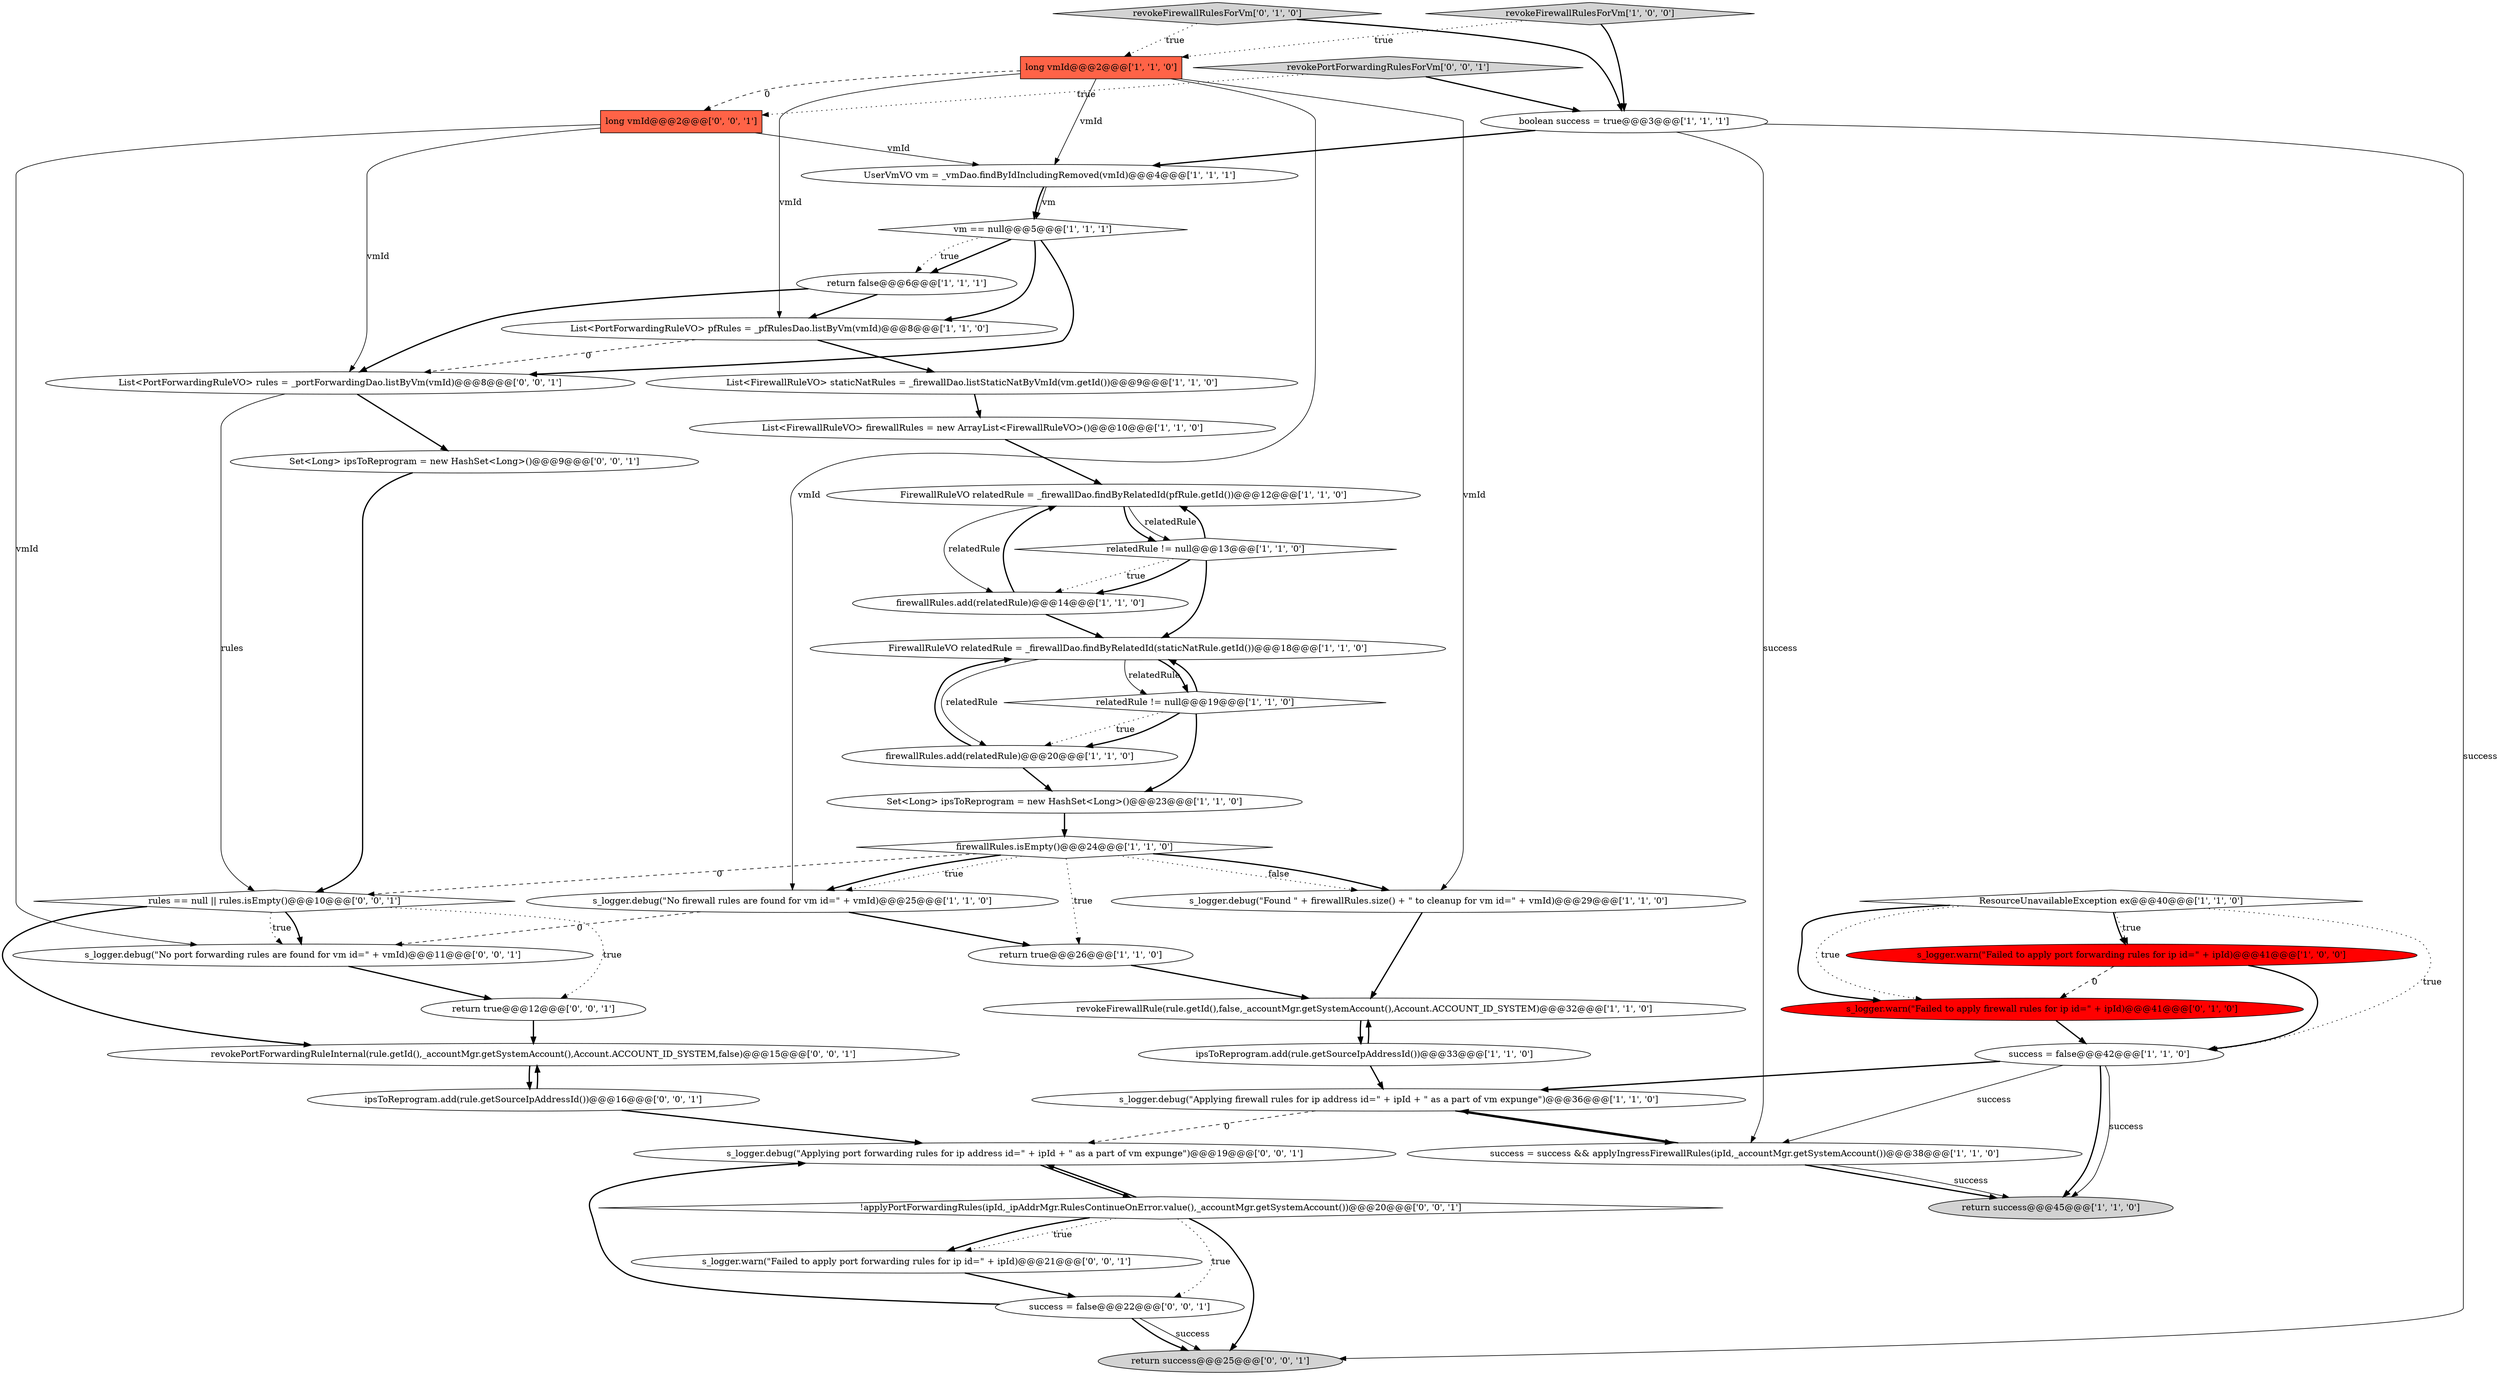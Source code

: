 digraph {
42 [style = filled, label = "List<PortForwardingRuleVO> rules = _portForwardingDao.listByVm(vmId)@@@8@@@['0', '0', '1']", fillcolor = white, shape = ellipse image = "AAA0AAABBB3BBB"];
20 [style = filled, label = "firewallRules.isEmpty()@@@24@@@['1', '1', '0']", fillcolor = white, shape = diamond image = "AAA0AAABBB1BBB"];
25 [style = filled, label = "List<FirewallRuleVO> firewallRules = new ArrayList<FirewallRuleVO>()@@@10@@@['1', '1', '0']", fillcolor = white, shape = ellipse image = "AAA0AAABBB1BBB"];
14 [style = filled, label = "ResourceUnavailableException ex@@@40@@@['1', '1', '0']", fillcolor = white, shape = diamond image = "AAA0AAABBB1BBB"];
26 [style = filled, label = "s_logger.debug(\"Applying firewall rules for ip address id=\" + ipId + \" as a part of vm expunge\")@@@36@@@['1', '1', '0']", fillcolor = white, shape = ellipse image = "AAA0AAABBB1BBB"];
31 [style = filled, label = "long vmId@@@2@@@['0', '0', '1']", fillcolor = tomato, shape = box image = "AAA0AAABBB3BBB"];
23 [style = filled, label = "s_logger.warn(\"Failed to apply port forwarding rules for ip id=\" + ipId)@@@41@@@['1', '0', '0']", fillcolor = red, shape = ellipse image = "AAA1AAABBB1BBB"];
15 [style = filled, label = "firewallRules.add(relatedRule)@@@20@@@['1', '1', '0']", fillcolor = white, shape = ellipse image = "AAA0AAABBB1BBB"];
7 [style = filled, label = "UserVmVO vm = _vmDao.findByIdIncludingRemoved(vmId)@@@4@@@['1', '1', '1']", fillcolor = white, shape = ellipse image = "AAA0AAABBB1BBB"];
9 [style = filled, label = "success = false@@@42@@@['1', '1', '0']", fillcolor = white, shape = ellipse image = "AAA0AAABBB1BBB"];
32 [style = filled, label = "rules == null || rules.isEmpty()@@@10@@@['0', '0', '1']", fillcolor = white, shape = diamond image = "AAA0AAABBB3BBB"];
34 [style = filled, label = "return success@@@25@@@['0', '0', '1']", fillcolor = lightgray, shape = ellipse image = "AAA0AAABBB3BBB"];
43 [style = filled, label = "ipsToReprogram.add(rule.getSourceIpAddressId())@@@16@@@['0', '0', '1']", fillcolor = white, shape = ellipse image = "AAA0AAABBB3BBB"];
33 [style = filled, label = "s_logger.warn(\"Failed to apply port forwarding rules for ip id=\" + ipId)@@@21@@@['0', '0', '1']", fillcolor = white, shape = ellipse image = "AAA0AAABBB3BBB"];
41 [style = filled, label = "s_logger.debug(\"Applying port forwarding rules for ip address id=\" + ipId + \" as a part of vm expunge\")@@@19@@@['0', '0', '1']", fillcolor = white, shape = ellipse image = "AAA0AAABBB3BBB"];
24 [style = filled, label = "FirewallRuleVO relatedRule = _firewallDao.findByRelatedId(staticNatRule.getId())@@@18@@@['1', '1', '0']", fillcolor = white, shape = ellipse image = "AAA0AAABBB1BBB"];
39 [style = filled, label = "revokePortForwardingRulesForVm['0', '0', '1']", fillcolor = lightgray, shape = diamond image = "AAA0AAABBB3BBB"];
40 [style = filled, label = "s_logger.debug(\"No port forwarding rules are found for vm id=\" + vmId)@@@11@@@['0', '0', '1']", fillcolor = white, shape = ellipse image = "AAA0AAABBB3BBB"];
12 [style = filled, label = "ipsToReprogram.add(rule.getSourceIpAddressId())@@@33@@@['1', '1', '0']", fillcolor = white, shape = ellipse image = "AAA0AAABBB1BBB"];
18 [style = filled, label = "boolean success = true@@@3@@@['1', '1', '1']", fillcolor = white, shape = ellipse image = "AAA0AAABBB1BBB"];
19 [style = filled, label = "success = success && applyIngressFirewallRules(ipId,_accountMgr.getSystemAccount())@@@38@@@['1', '1', '0']", fillcolor = white, shape = ellipse image = "AAA0AAABBB1BBB"];
16 [style = filled, label = "Set<Long> ipsToReprogram = new HashSet<Long>()@@@23@@@['1', '1', '0']", fillcolor = white, shape = ellipse image = "AAA0AAABBB1BBB"];
29 [style = filled, label = "revokeFirewallRulesForVm['0', '1', '0']", fillcolor = lightgray, shape = diamond image = "AAA0AAABBB2BBB"];
30 [style = filled, label = "revokePortForwardingRuleInternal(rule.getId(),_accountMgr.getSystemAccount(),Account.ACCOUNT_ID_SYSTEM,false)@@@15@@@['0', '0', '1']", fillcolor = white, shape = ellipse image = "AAA0AAABBB3BBB"];
22 [style = filled, label = "s_logger.debug(\"Found \" + firewallRules.size() + \" to cleanup for vm id=\" + vmId)@@@29@@@['1', '1', '0']", fillcolor = white, shape = ellipse image = "AAA0AAABBB1BBB"];
37 [style = filled, label = "return true@@@12@@@['0', '0', '1']", fillcolor = white, shape = ellipse image = "AAA0AAABBB3BBB"];
13 [style = filled, label = "vm == null@@@5@@@['1', '1', '1']", fillcolor = white, shape = diamond image = "AAA0AAABBB1BBB"];
2 [style = filled, label = "relatedRule != null@@@19@@@['1', '1', '0']", fillcolor = white, shape = diamond image = "AAA0AAABBB1BBB"];
4 [style = filled, label = "s_logger.debug(\"No firewall rules are found for vm id=\" + vmId)@@@25@@@['1', '1', '0']", fillcolor = white, shape = ellipse image = "AAA0AAABBB1BBB"];
36 [style = filled, label = "success = false@@@22@@@['0', '0', '1']", fillcolor = white, shape = ellipse image = "AAA0AAABBB3BBB"];
0 [style = filled, label = "List<PortForwardingRuleVO> pfRules = _pfRulesDao.listByVm(vmId)@@@8@@@['1', '1', '0']", fillcolor = white, shape = ellipse image = "AAA0AAABBB1BBB"];
8 [style = filled, label = "revokeFirewallRule(rule.getId(),false,_accountMgr.getSystemAccount(),Account.ACCOUNT_ID_SYSTEM)@@@32@@@['1', '1', '0']", fillcolor = white, shape = ellipse image = "AAA0AAABBB1BBB"];
27 [style = filled, label = "long vmId@@@2@@@['1', '1', '0']", fillcolor = tomato, shape = box image = "AAA0AAABBB1BBB"];
17 [style = filled, label = "FirewallRuleVO relatedRule = _firewallDao.findByRelatedId(pfRule.getId())@@@12@@@['1', '1', '0']", fillcolor = white, shape = ellipse image = "AAA0AAABBB1BBB"];
21 [style = filled, label = "relatedRule != null@@@13@@@['1', '1', '0']", fillcolor = white, shape = diamond image = "AAA0AAABBB1BBB"];
28 [style = filled, label = "s_logger.warn(\"Failed to apply firewall rules for ip id=\" + ipId)@@@41@@@['0', '1', '0']", fillcolor = red, shape = ellipse image = "AAA1AAABBB2BBB"];
5 [style = filled, label = "return success@@@45@@@['1', '1', '0']", fillcolor = lightgray, shape = ellipse image = "AAA0AAABBB1BBB"];
10 [style = filled, label = "revokeFirewallRulesForVm['1', '0', '0']", fillcolor = lightgray, shape = diamond image = "AAA0AAABBB1BBB"];
35 [style = filled, label = "!applyPortForwardingRules(ipId,_ipAddrMgr.RulesContinueOnError.value(),_accountMgr.getSystemAccount())@@@20@@@['0', '0', '1']", fillcolor = white, shape = diamond image = "AAA0AAABBB3BBB"];
1 [style = filled, label = "return true@@@26@@@['1', '1', '0']", fillcolor = white, shape = ellipse image = "AAA0AAABBB1BBB"];
38 [style = filled, label = "Set<Long> ipsToReprogram = new HashSet<Long>()@@@9@@@['0', '0', '1']", fillcolor = white, shape = ellipse image = "AAA0AAABBB3BBB"];
11 [style = filled, label = "return false@@@6@@@['1', '1', '1']", fillcolor = white, shape = ellipse image = "AAA0AAABBB1BBB"];
3 [style = filled, label = "List<FirewallRuleVO> staticNatRules = _firewallDao.listStaticNatByVmId(vm.getId())@@@9@@@['1', '1', '0']", fillcolor = white, shape = ellipse image = "AAA0AAABBB1BBB"];
6 [style = filled, label = "firewallRules.add(relatedRule)@@@14@@@['1', '1', '0']", fillcolor = white, shape = ellipse image = "AAA0AAABBB1BBB"];
35->41 [style = bold, label=""];
23->28 [style = dashed, label="0"];
2->15 [style = dotted, label="true"];
28->9 [style = bold, label=""];
14->28 [style = bold, label=""];
21->24 [style = bold, label=""];
29->18 [style = bold, label=""];
39->18 [style = bold, label=""];
22->8 [style = bold, label=""];
9->26 [style = bold, label=""];
19->5 [style = bold, label=""];
31->42 [style = solid, label="vmId"];
0->42 [style = dashed, label="0"];
2->15 [style = bold, label=""];
9->5 [style = bold, label=""];
32->37 [style = dotted, label="true"];
31->40 [style = solid, label="vmId"];
20->32 [style = dashed, label="0"];
2->24 [style = bold, label=""];
17->21 [style = bold, label=""];
40->37 [style = bold, label=""];
27->0 [style = solid, label="vmId"];
2->16 [style = bold, label=""];
0->3 [style = bold, label=""];
17->21 [style = solid, label="relatedRule"];
36->41 [style = bold, label=""];
27->7 [style = solid, label="vmId"];
18->19 [style = solid, label="success"];
35->33 [style = dotted, label="true"];
13->11 [style = bold, label=""];
18->34 [style = solid, label="success"];
38->32 [style = bold, label=""];
27->4 [style = solid, label="vmId"];
19->26 [style = bold, label=""];
36->34 [style = solid, label="success"];
9->5 [style = solid, label="success"];
33->36 [style = bold, label=""];
18->7 [style = bold, label=""];
35->34 [style = bold, label=""];
16->20 [style = bold, label=""];
42->38 [style = bold, label=""];
7->13 [style = solid, label="vm"];
13->0 [style = bold, label=""];
21->6 [style = dotted, label="true"];
6->17 [style = bold, label=""];
39->31 [style = dotted, label="true"];
10->18 [style = bold, label=""];
20->22 [style = dotted, label="false"];
1->8 [style = bold, label=""];
13->42 [style = bold, label=""];
42->32 [style = solid, label="rules"];
30->43 [style = bold, label=""];
37->30 [style = bold, label=""];
24->15 [style = solid, label="relatedRule"];
14->23 [style = dotted, label="true"];
6->24 [style = bold, label=""];
26->19 [style = bold, label=""];
32->30 [style = bold, label=""];
27->31 [style = dashed, label="0"];
25->17 [style = bold, label=""];
26->41 [style = dashed, label="0"];
20->1 [style = dotted, label="true"];
14->23 [style = bold, label=""];
27->22 [style = solid, label="vmId"];
14->28 [style = dotted, label="true"];
20->4 [style = dotted, label="true"];
12->8 [style = bold, label=""];
32->40 [style = bold, label=""];
43->41 [style = bold, label=""];
13->11 [style = dotted, label="true"];
4->1 [style = bold, label=""];
17->6 [style = solid, label="relatedRule"];
36->34 [style = bold, label=""];
8->12 [style = bold, label=""];
41->35 [style = bold, label=""];
7->13 [style = bold, label=""];
24->2 [style = solid, label="relatedRule"];
24->2 [style = bold, label=""];
21->6 [style = bold, label=""];
3->25 [style = bold, label=""];
29->27 [style = dotted, label="true"];
35->36 [style = dotted, label="true"];
35->33 [style = bold, label=""];
12->26 [style = bold, label=""];
11->42 [style = bold, label=""];
32->40 [style = dotted, label="true"];
15->16 [style = bold, label=""];
43->30 [style = bold, label=""];
20->4 [style = bold, label=""];
20->22 [style = bold, label=""];
11->0 [style = bold, label=""];
31->7 [style = solid, label="vmId"];
19->5 [style = solid, label="success"];
15->24 [style = bold, label=""];
10->27 [style = dotted, label="true"];
14->9 [style = dotted, label="true"];
4->40 [style = dashed, label="0"];
9->19 [style = solid, label="success"];
23->9 [style = bold, label=""];
21->17 [style = bold, label=""];
}
